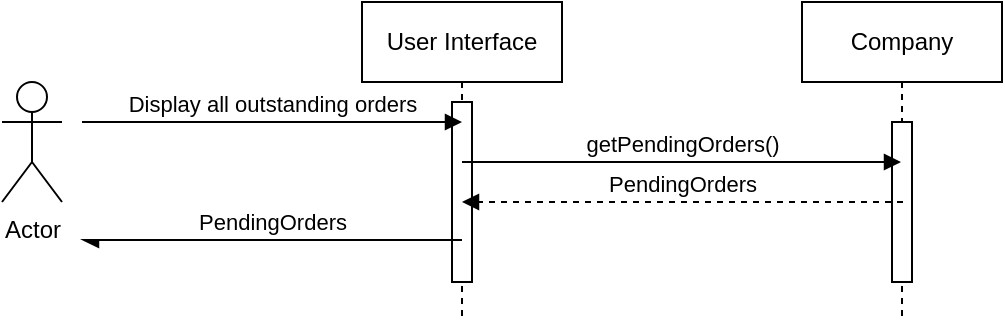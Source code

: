 <mxfile version="13.9.1" type="device"><diagram id="d5ViAkDwgBgP9lRIeRkl" name="Page-1"><mxGraphModel dx="1422" dy="813" grid="1" gridSize="10" guides="1" tooltips="1" connect="1" arrows="1" fold="1" page="1" pageScale="1" pageWidth="850" pageHeight="1100" math="0" shadow="0"><root><mxCell id="0"/><mxCell id="1" parent="0"/><mxCell id="5_JS2_UuTyN-ctJDlVcN-1" value="Actor" style="shape=umlActor;verticalLabelPosition=bottom;verticalAlign=top;html=1;fillColor=none;" vertex="1" parent="1"><mxGeometry x="440" y="470" width="30" height="60" as="geometry"/></mxCell><mxCell id="5_JS2_UuTyN-ctJDlVcN-2" value="Company" style="shape=umlLifeline;perimeter=lifelinePerimeter;whiteSpace=wrap;html=1;container=1;collapsible=0;recursiveResize=0;outlineConnect=0;fillColor=none;" vertex="1" parent="1"><mxGeometry x="840" y="430" width="100" height="160" as="geometry"/></mxCell><mxCell id="5_JS2_UuTyN-ctJDlVcN-3" value="" style="html=1;points=[];perimeter=orthogonalPerimeter;fontFamily=Helvetica;" vertex="1" parent="5_JS2_UuTyN-ctJDlVcN-2"><mxGeometry x="45" y="60" width="10" height="80" as="geometry"/></mxCell><mxCell id="5_JS2_UuTyN-ctJDlVcN-6" value="User Interface" style="shape=umlLifeline;perimeter=lifelinePerimeter;whiteSpace=wrap;html=1;container=1;collapsible=0;recursiveResize=0;outlineConnect=0;" vertex="1" parent="1"><mxGeometry x="620" y="430" width="100" height="160" as="geometry"/></mxCell><mxCell id="5_JS2_UuTyN-ctJDlVcN-7" value="" style="html=1;points=[];perimeter=orthogonalPerimeter;" vertex="1" parent="5_JS2_UuTyN-ctJDlVcN-6"><mxGeometry x="45" y="50" width="10" height="90" as="geometry"/></mxCell><mxCell id="5_JS2_UuTyN-ctJDlVcN-8" value="Display all outstanding orders" style="html=1;verticalAlign=bottom;startArrow=none;startFill=0;endArrow=block;startSize=8;fontFamily=Helvetica;labelBackgroundColor=none;" edge="1" parent="1"><mxGeometry width="60" relative="1" as="geometry"><mxPoint x="480" y="490" as="sourcePoint"/><mxPoint x="670" y="490" as="targetPoint"/></mxGeometry></mxCell><mxCell id="5_JS2_UuTyN-ctJDlVcN-11" value="PendingOrders" style="html=1;verticalAlign=bottom;endArrow=async;fontFamily=Helvetica;endFill=1;labelBackgroundColor=none;" edge="1" parent="1"><mxGeometry width="80" relative="1" as="geometry"><mxPoint x="670" y="549" as="sourcePoint"/><mxPoint x="480" y="549" as="targetPoint"/></mxGeometry></mxCell><mxCell id="5_JS2_UuTyN-ctJDlVcN-21" value="getPendingOrders()" style="html=1;verticalAlign=bottom;endArrow=block;fontFamily=Helvetica;labelBackgroundColor=none;" edge="1" parent="1"><mxGeometry width="80" relative="1" as="geometry"><mxPoint x="670" y="510" as="sourcePoint"/><mxPoint x="889.5" y="510" as="targetPoint"/></mxGeometry></mxCell><mxCell id="5_JS2_UuTyN-ctJDlVcN-22" value="PendingOrders" style="html=1;verticalAlign=bottom;endArrow=block;fontFamily=Helvetica;dashed=1;labelBackgroundColor=none;" edge="1" parent="1" target="5_JS2_UuTyN-ctJDlVcN-6"><mxGeometry width="80" relative="1" as="geometry"><mxPoint x="890.5" y="530.0" as="sourcePoint"/><mxPoint x="750" y="530.0" as="targetPoint"/></mxGeometry></mxCell></root></mxGraphModel></diagram></mxfile>
